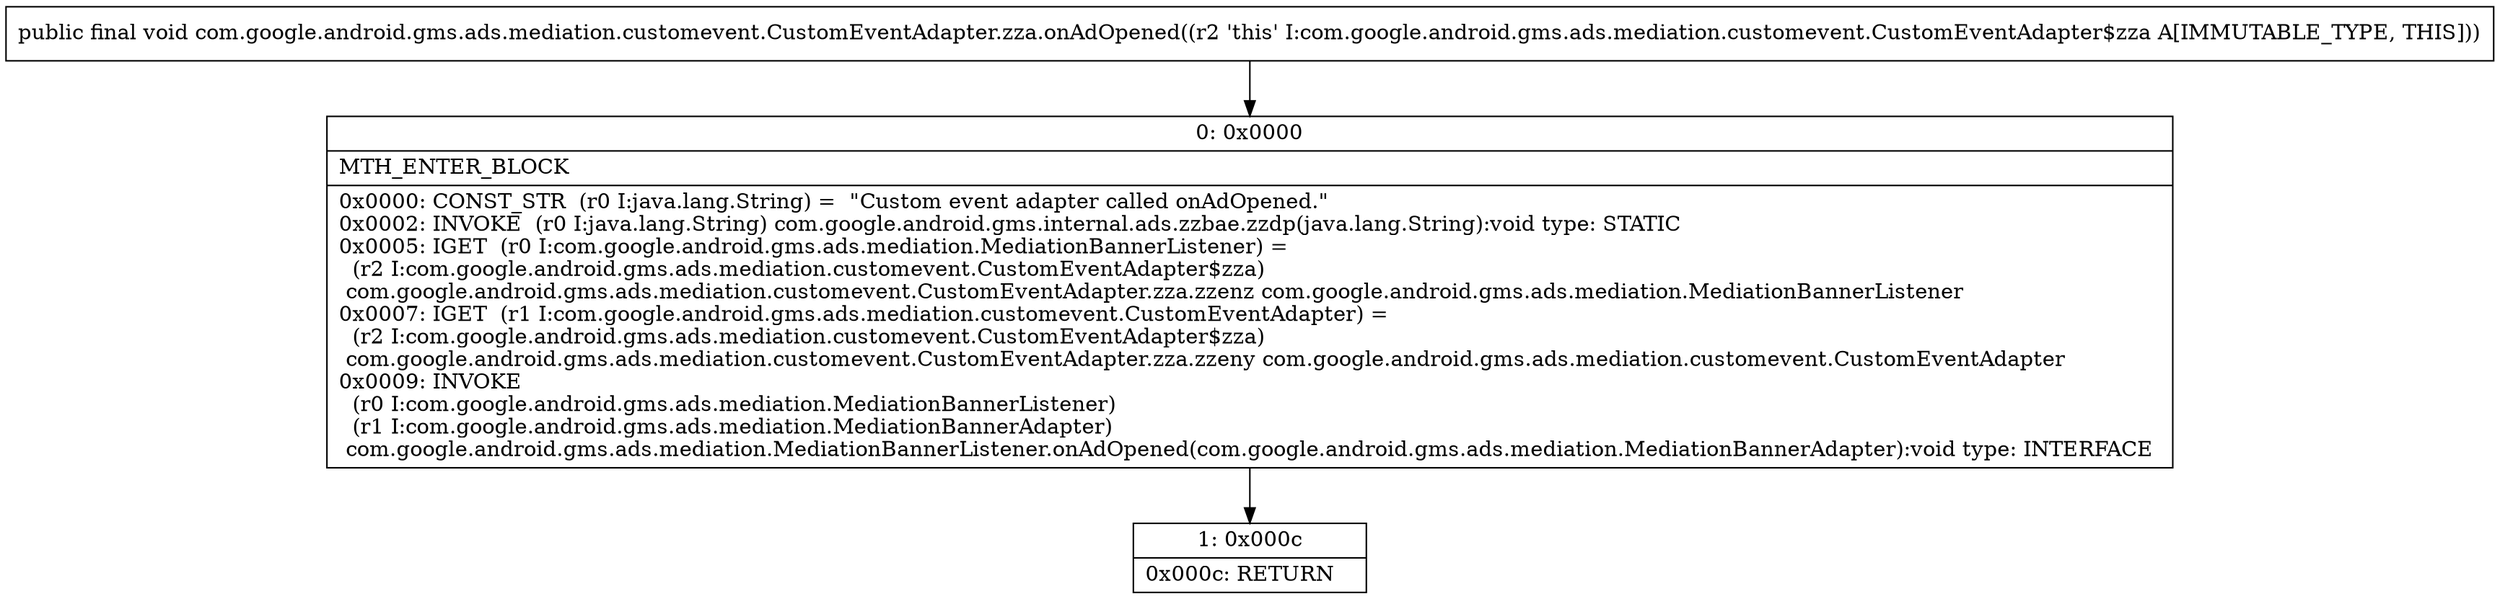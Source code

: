 digraph "CFG forcom.google.android.gms.ads.mediation.customevent.CustomEventAdapter.zza.onAdOpened()V" {
Node_0 [shape=record,label="{0\:\ 0x0000|MTH_ENTER_BLOCK\l|0x0000: CONST_STR  (r0 I:java.lang.String) =  \"Custom event adapter called onAdOpened.\" \l0x0002: INVOKE  (r0 I:java.lang.String) com.google.android.gms.internal.ads.zzbae.zzdp(java.lang.String):void type: STATIC \l0x0005: IGET  (r0 I:com.google.android.gms.ads.mediation.MediationBannerListener) = \l  (r2 I:com.google.android.gms.ads.mediation.customevent.CustomEventAdapter$zza)\l com.google.android.gms.ads.mediation.customevent.CustomEventAdapter.zza.zzenz com.google.android.gms.ads.mediation.MediationBannerListener \l0x0007: IGET  (r1 I:com.google.android.gms.ads.mediation.customevent.CustomEventAdapter) = \l  (r2 I:com.google.android.gms.ads.mediation.customevent.CustomEventAdapter$zza)\l com.google.android.gms.ads.mediation.customevent.CustomEventAdapter.zza.zzeny com.google.android.gms.ads.mediation.customevent.CustomEventAdapter \l0x0009: INVOKE  \l  (r0 I:com.google.android.gms.ads.mediation.MediationBannerListener)\l  (r1 I:com.google.android.gms.ads.mediation.MediationBannerAdapter)\l com.google.android.gms.ads.mediation.MediationBannerListener.onAdOpened(com.google.android.gms.ads.mediation.MediationBannerAdapter):void type: INTERFACE \l}"];
Node_1 [shape=record,label="{1\:\ 0x000c|0x000c: RETURN   \l}"];
MethodNode[shape=record,label="{public final void com.google.android.gms.ads.mediation.customevent.CustomEventAdapter.zza.onAdOpened((r2 'this' I:com.google.android.gms.ads.mediation.customevent.CustomEventAdapter$zza A[IMMUTABLE_TYPE, THIS])) }"];
MethodNode -> Node_0;
Node_0 -> Node_1;
}

